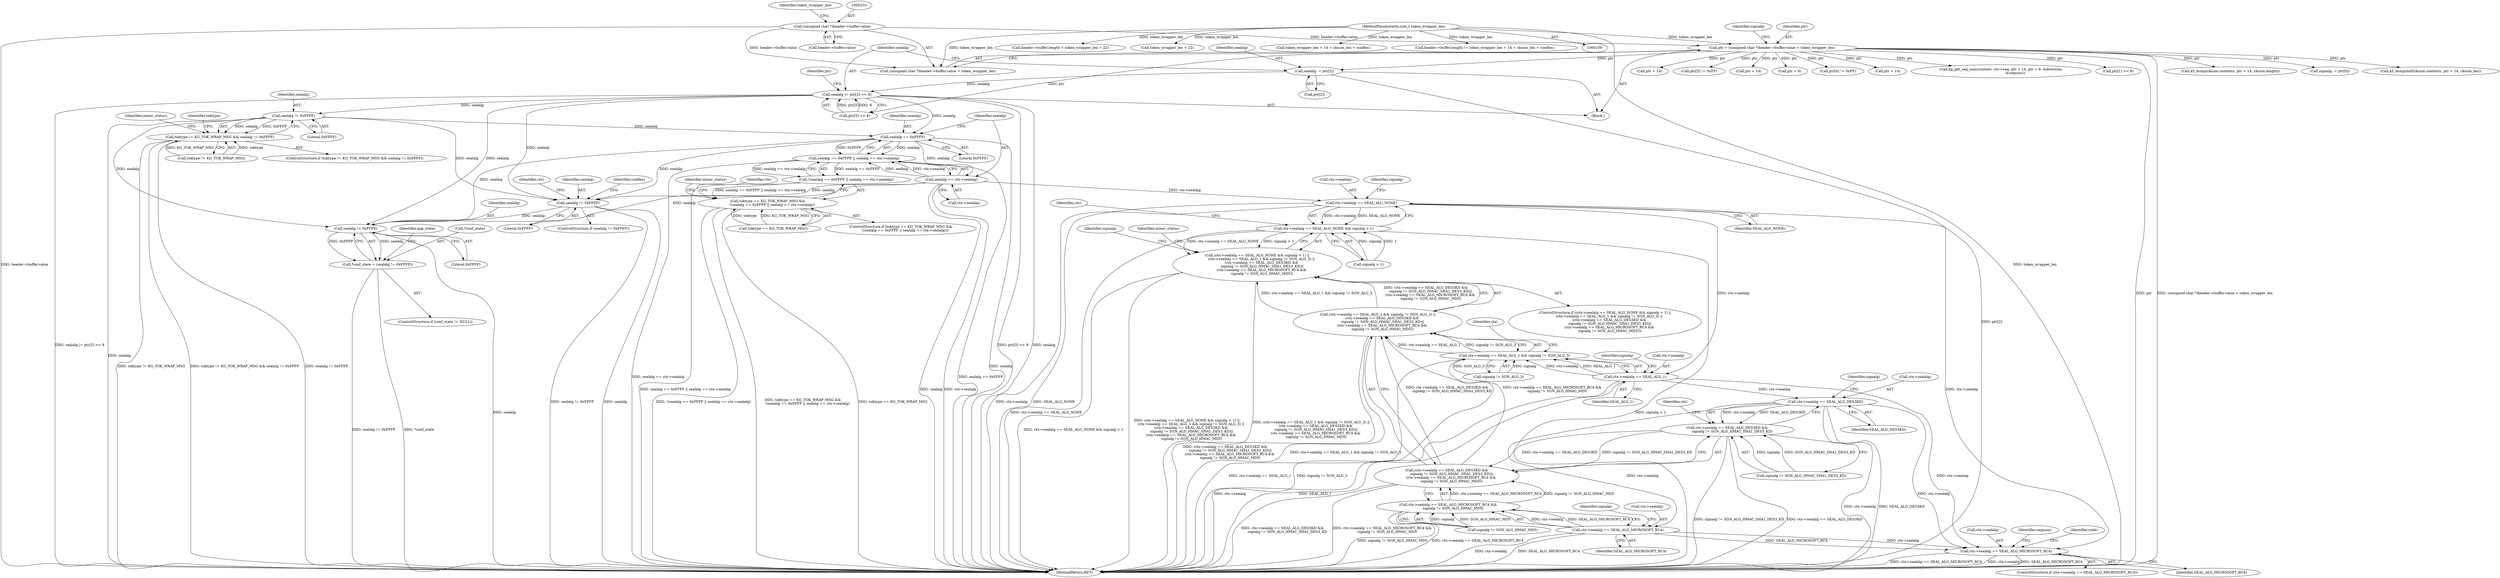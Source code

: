 digraph "0_krb5_e6ae703ae597d798e310368d52b8f38ee11c6a73_0@array" {
"1000252" [label="(Call,sealalg  = ptr[2])"];
"1000229" [label="(Call,ptr = (unsigned char *)header->buffer.value + token_wrapper_len)"];
"1000232" [label="(Call,(unsigned char *)header->buffer.value)"];
"1000115" [label="(MethodParameterIn,size_t token_wrapper_len)"];
"1000257" [label="(Call,sealalg |= ptr[3] << 8)"];
"1000288" [label="(Call,sealalg != 0xFFFF)"];
"1000284" [label="(Call,toktype != KG_TOK_WRAP_MSG && sealalg != 0xFFFF)"];
"1000305" [label="(Call,sealalg == 0xFFFF)"];
"1000304" [label="(Call,sealalg == 0xFFFF || sealalg == ctx->sealalg)"];
"1000303" [label="(Call,!(sealalg == 0xFFFF || sealalg == ctx->sealalg))"];
"1000299" [label="(Call,toktype == KG_TOK_WRAP_MSG &&\n        !(sealalg == 0xFFFF || sealalg == ctx->sealalg))"];
"1000308" [label="(Call,sealalg == ctx->sealalg)"];
"1000323" [label="(Call,ctx->sealalg == SEAL_ALG_NONE)"];
"1000322" [label="(Call,ctx->sealalg == SEAL_ALG_NONE && signalg > 1)"];
"1000321" [label="(Call,(ctx->sealalg == SEAL_ALG_NONE && signalg > 1) ||\n        (ctx->sealalg == SEAL_ALG_1 && signalg != SGN_ALG_3) ||\n        (ctx->sealalg == SEAL_ALG_DES3KD &&\n         signalg != SGN_ALG_HMAC_SHA1_DES3_KD)||\n        (ctx->sealalg == SEAL_ALG_MICROSOFT_RC4 &&\n         signalg != SGN_ALG_HMAC_MD5))"];
"1000333" [label="(Call,ctx->sealalg == SEAL_ALG_1)"];
"1000332" [label="(Call,ctx->sealalg == SEAL_ALG_1 && signalg != SGN_ALG_3)"];
"1000331" [label="(Call,(ctx->sealalg == SEAL_ALG_1 && signalg != SGN_ALG_3) ||\n        (ctx->sealalg == SEAL_ALG_DES3KD &&\n         signalg != SGN_ALG_HMAC_SHA1_DES3_KD)||\n        (ctx->sealalg == SEAL_ALG_MICROSOFT_RC4 &&\n         signalg != SGN_ALG_HMAC_MD5))"];
"1000343" [label="(Call,ctx->sealalg == SEAL_ALG_DES3KD)"];
"1000342" [label="(Call,ctx->sealalg == SEAL_ALG_DES3KD &&\n         signalg != SGN_ALG_HMAC_SHA1_DES3_KD)"];
"1000341" [label="(Call,(ctx->sealalg == SEAL_ALG_DES3KD &&\n         signalg != SGN_ALG_HMAC_SHA1_DES3_KD)||\n        (ctx->sealalg == SEAL_ALG_MICROSOFT_RC4 &&\n         signalg != SGN_ALG_HMAC_MD5))"];
"1000352" [label="(Call,ctx->sealalg == SEAL_ALG_MICROSOFT_RC4)"];
"1000351" [label="(Call,ctx->sealalg == SEAL_ALG_MICROSOFT_RC4 &&\n         signalg != SGN_ALG_HMAC_MD5)"];
"1000440" [label="(Call,ctx->sealalg == SEAL_ALG_MICROSOFT_RC4)"];
"1000435" [label="(Call,sealalg != 0xFFFF)"];
"1000792" [label="(Call,sealalg != 0xFFFF)"];
"1000789" [label="(Call,*conf_state = (sealalg != 0xFFFF))"];
"1000335" [label="(Identifier,ctx)"];
"1000257" [label="(Call,sealalg |= ptr[3] << 8)"];
"1000284" [label="(Call,toktype != KG_TOK_WRAP_MSG && sealalg != 0xFFFF)"];
"1000343" [label="(Call,ctx->sealalg == SEAL_ALG_DES3KD)"];
"1000444" [label="(Identifier,SEAL_ALG_MICROSOFT_RC4)"];
"1000797" [label="(Identifier,qop_state)"];
"1000436" [label="(Identifier,sealalg)"];
"1000316" [label="(Identifier,minor_status)"];
"1000323" [label="(Call,ctx->sealalg == SEAL_ALG_NONE)"];
"1000337" [label="(Identifier,SEAL_ALG_1)"];
"1000304" [label="(Call,sealalg == 0xFFFF || sealalg == ctx->sealalg)"];
"1000347" [label="(Identifier,SEAL_ALG_DES3KD)"];
"1000119" [label="(Block,)"];
"1000299" [label="(Call,toktype == KG_TOK_WRAP_MSG &&\n        !(sealalg == 0xFFFF || sealalg == ctx->sealalg))"];
"1000266" [label="(Call,ptr[4] != 0xFF)"];
"1000285" [label="(Call,toktype != KG_TOK_WRAP_MSG)"];
"1000213" [label="(Call,header->buffer.length < token_wrapper_len + 22)"];
"1000358" [label="(Identifier,signalg)"];
"1000239" [label="(Identifier,token_wrapper_len)"];
"1000356" [label="(Identifier,SEAL_ALG_MICROSOFT_RC4)"];
"1000258" [label="(Identifier,sealalg)"];
"1000328" [label="(Call,signalg > 1)"];
"1000789" [label="(Call,*conf_state = (sealalg != 0xFFFF))"];
"1000354" [label="(Identifier,ctx)"];
"1000219" [label="(Call,token_wrapper_len + 22)"];
"1000562" [label="(Call,token_wrapper_len + 14 + cksum_len + conflen)"];
"1000289" [label="(Identifier,sealalg)"];
"1000306" [label="(Identifier,sealalg)"];
"1000334" [label="(Call,ctx->sealalg)"];
"1000435" [label="(Call,sealalg != 0xFFFF)"];
"1000441" [label="(Call,ctx->sealalg)"];
"1000440" [label="(Call,ctx->sealalg == SEAL_ALG_MICROSOFT_RC4)"];
"1000345" [label="(Identifier,ctx)"];
"1000333" [label="(Call,ctx->sealalg == SEAL_ALG_1)"];
"1000408" [label="(Call,ptr + 14)"];
"1000325" [label="(Identifier,ctx)"];
"1000545" [label="(Identifier,conflen)"];
"1000403" [label="(Call,kg_get_seq_num(context, ctx->seq, ptr + 14, ptr + 6, &direction,\n                          &seqnum))"];
"1000320" [label="(ControlStructure,if ((ctx->sealalg == SEAL_ALG_NONE && signalg > 1) ||\n        (ctx->sealalg == SEAL_ALG_1 && signalg != SGN_ALG_3) ||\n        (ctx->sealalg == SEAL_ALG_DES3KD &&\n         signalg != SGN_ALG_HMAC_SHA1_DES3_KD)||\n        (ctx->sealalg == SEAL_ALG_MICROSOFT_RC4 &&\n         signalg != SGN_ALG_HMAC_MD5)))"];
"1000283" [label="(ControlStructure,if (toktype != KG_TOK_WRAP_MSG && sealalg != 0xFFFF))"];
"1000332" [label="(Call,ctx->sealalg == SEAL_ALG_1 && signalg != SGN_ALG_3)"];
"1000352" [label="(Call,ctx->sealalg == SEAL_ALG_MICROSOFT_RC4)"];
"1000338" [label="(Call,signalg != SGN_ALG_3)"];
"1000329" [label="(Identifier,signalg)"];
"1000331" [label="(Call,(ctx->sealalg == SEAL_ALG_1 && signalg != SGN_ALG_3) ||\n        (ctx->sealalg == SEAL_ALG_DES3KD &&\n         signalg != SGN_ALG_HMAC_SHA1_DES3_KD)||\n        (ctx->sealalg == SEAL_ALG_MICROSOFT_RC4 &&\n         signalg != SGN_ALG_HMAC_MD5))"];
"1000230" [label="(Identifier,ptr)"];
"1000290" [label="(Literal,0xFFFF)"];
"1000305" [label="(Call,sealalg == 0xFFFF)"];
"1000247" [label="(Call,ptr[1] << 8)"];
"1000327" [label="(Identifier,SEAL_ALG_NONE)"];
"1000439" [label="(ControlStructure,if (ctx->sealalg == SEAL_ALG_MICROSOFT_RC4))"];
"1000442" [label="(Identifier,ctx)"];
"1000253" [label="(Identifier,sealalg)"];
"1000234" [label="(Call,header->buffer.value)"];
"1000342" [label="(Call,ctx->sealalg == SEAL_ALG_DES3KD &&\n         signalg != SGN_ALG_HMAC_SHA1_DES3_KD)"];
"1000303" [label="(Call,!(sealalg == 0xFFFF || sealalg == ctx->sealalg))"];
"1000339" [label="(Identifier,signalg)"];
"1000351" [label="(Call,ctx->sealalg == SEAL_ALG_MICROSOFT_RC4 &&\n         signalg != SGN_ALG_HMAC_MD5)"];
"1000854" [label="(MethodReturn,RET)"];
"1000715" [label="(Call,k5_bcmp(cksum.contents, ptr + 14, cksum.length))"];
"1000310" [label="(Call,ctx->sealalg)"];
"1000434" [label="(ControlStructure,if (sealalg != 0xFFFF))"];
"1000241" [label="(Identifier,signalg)"];
"1000240" [label="(Call,signalg  = ptr[0])"];
"1000437" [label="(Literal,0xFFFF)"];
"1000309" [label="(Identifier,sealalg)"];
"1000231" [label="(Call,(unsigned char *)header->buffer.value + token_wrapper_len)"];
"1000288" [label="(Call,sealalg != 0xFFFF)"];
"1000368" [label="(Identifier,signalg)"];
"1000341" [label="(Call,(ctx->sealalg == SEAL_ALG_DES3KD &&\n         signalg != SGN_ALG_HMAC_SHA1_DES3_KD)||\n        (ctx->sealalg == SEAL_ALG_MICROSOFT_RC4 &&\n         signalg != SGN_ALG_HMAC_MD5))"];
"1000301" [label="(Identifier,toktype)"];
"1000307" [label="(Literal,0xFFFF)"];
"1000115" [label="(MethodParameterIn,size_t token_wrapper_len)"];
"1000450" [label="(Identifier,seqnum)"];
"1000321" [label="(Call,(ctx->sealalg == SEAL_ALG_NONE && signalg > 1) ||\n        (ctx->sealalg == SEAL_ALG_1 && signalg != SGN_ALG_3) ||\n        (ctx->sealalg == SEAL_ALG_DES3KD &&\n         signalg != SGN_ALG_HMAC_SHA1_DES3_KD)||\n        (ctx->sealalg == SEAL_ALG_MICROSOFT_RC4 &&\n         signalg != SGN_ALG_HMAC_MD5))"];
"1000294" [label="(Identifier,minor_status)"];
"1000349" [label="(Identifier,signalg)"];
"1000268" [label="(Identifier,ptr)"];
"1000322" [label="(Call,ctx->sealalg == SEAL_ALG_NONE && signalg > 1)"];
"1000793" [label="(Identifier,sealalg)"];
"1000232" [label="(Call,(unsigned char *)header->buffer.value)"];
"1000730" [label="(Call,k5_bcmp(md5cksum.contents, ptr + 14, cksum_len))"];
"1000556" [label="(Call,header->buffer.length != token_wrapper_len + 14 + cksum_len + conflen)"];
"1000348" [label="(Call,signalg != SGN_ALG_HMAC_SHA1_DES3_KD)"];
"1000229" [label="(Call,ptr = (unsigned char *)header->buffer.value + token_wrapper_len)"];
"1000254" [label="(Call,ptr[2])"];
"1000357" [label="(Call,signalg != SGN_ALG_HMAC_MD5)"];
"1000790" [label="(Call,*conf_state)"];
"1000734" [label="(Call,ptr + 14)"];
"1000353" [label="(Call,ctx->sealalg)"];
"1000271" [label="(Call,ptr[5] != 0xFF)"];
"1000300" [label="(Call,toktype == KG_TOK_WRAP_MSG)"];
"1000298" [label="(ControlStructure,if (toktype == KG_TOK_WRAP_MSG &&\n        !(sealalg == 0xFFFF || sealalg == ctx->sealalg)))"];
"1000719" [label="(Call,ptr + 14)"];
"1000794" [label="(Literal,0xFFFF)"];
"1000363" [label="(Identifier,minor_status)"];
"1000792" [label="(Call,sealalg != 0xFFFF)"];
"1000785" [label="(ControlStructure,if (conf_state != NULL))"];
"1000308" [label="(Call,sealalg == ctx->sealalg)"];
"1000344" [label="(Call,ctx->sealalg)"];
"1000259" [label="(Call,ptr[3] << 8)"];
"1000411" [label="(Call,ptr + 6)"];
"1000252" [label="(Call,sealalg  = ptr[2])"];
"1000324" [label="(Call,ctx->sealalg)"];
"1000515" [label="(Identifier,code)"];
"1000252" -> "1000119"  [label="AST: "];
"1000252" -> "1000254"  [label="CFG: "];
"1000253" -> "1000252"  [label="AST: "];
"1000254" -> "1000252"  [label="AST: "];
"1000258" -> "1000252"  [label="CFG: "];
"1000252" -> "1000854"  [label="DDG: ptr[2]"];
"1000229" -> "1000252"  [label="DDG: ptr"];
"1000252" -> "1000257"  [label="DDG: sealalg"];
"1000229" -> "1000119"  [label="AST: "];
"1000229" -> "1000231"  [label="CFG: "];
"1000230" -> "1000229"  [label="AST: "];
"1000231" -> "1000229"  [label="AST: "];
"1000241" -> "1000229"  [label="CFG: "];
"1000229" -> "1000854"  [label="DDG: (unsigned char *)header->buffer.value + token_wrapper_len"];
"1000229" -> "1000854"  [label="DDG: ptr"];
"1000232" -> "1000229"  [label="DDG: header->buffer.value"];
"1000115" -> "1000229"  [label="DDG: token_wrapper_len"];
"1000229" -> "1000240"  [label="DDG: ptr"];
"1000229" -> "1000247"  [label="DDG: ptr"];
"1000229" -> "1000259"  [label="DDG: ptr"];
"1000229" -> "1000266"  [label="DDG: ptr"];
"1000229" -> "1000271"  [label="DDG: ptr"];
"1000229" -> "1000403"  [label="DDG: ptr"];
"1000229" -> "1000408"  [label="DDG: ptr"];
"1000229" -> "1000411"  [label="DDG: ptr"];
"1000229" -> "1000715"  [label="DDG: ptr"];
"1000229" -> "1000719"  [label="DDG: ptr"];
"1000229" -> "1000730"  [label="DDG: ptr"];
"1000229" -> "1000734"  [label="DDG: ptr"];
"1000232" -> "1000231"  [label="AST: "];
"1000232" -> "1000234"  [label="CFG: "];
"1000233" -> "1000232"  [label="AST: "];
"1000234" -> "1000232"  [label="AST: "];
"1000239" -> "1000232"  [label="CFG: "];
"1000232" -> "1000854"  [label="DDG: header->buffer.value"];
"1000232" -> "1000231"  [label="DDG: header->buffer.value"];
"1000115" -> "1000109"  [label="AST: "];
"1000115" -> "1000854"  [label="DDG: token_wrapper_len"];
"1000115" -> "1000213"  [label="DDG: token_wrapper_len"];
"1000115" -> "1000219"  [label="DDG: token_wrapper_len"];
"1000115" -> "1000231"  [label="DDG: token_wrapper_len"];
"1000115" -> "1000556"  [label="DDG: token_wrapper_len"];
"1000115" -> "1000562"  [label="DDG: token_wrapper_len"];
"1000257" -> "1000119"  [label="AST: "];
"1000257" -> "1000259"  [label="CFG: "];
"1000258" -> "1000257"  [label="AST: "];
"1000259" -> "1000257"  [label="AST: "];
"1000268" -> "1000257"  [label="CFG: "];
"1000257" -> "1000854"  [label="DDG: ptr[3] << 8"];
"1000257" -> "1000854"  [label="DDG: sealalg"];
"1000257" -> "1000854"  [label="DDG: sealalg |= ptr[3] << 8"];
"1000259" -> "1000257"  [label="DDG: ptr[3]"];
"1000259" -> "1000257"  [label="DDG: 8"];
"1000257" -> "1000288"  [label="DDG: sealalg"];
"1000257" -> "1000305"  [label="DDG: sealalg"];
"1000257" -> "1000435"  [label="DDG: sealalg"];
"1000257" -> "1000792"  [label="DDG: sealalg"];
"1000288" -> "1000284"  [label="AST: "];
"1000288" -> "1000290"  [label="CFG: "];
"1000289" -> "1000288"  [label="AST: "];
"1000290" -> "1000288"  [label="AST: "];
"1000284" -> "1000288"  [label="CFG: "];
"1000288" -> "1000854"  [label="DDG: sealalg"];
"1000288" -> "1000284"  [label="DDG: sealalg"];
"1000288" -> "1000284"  [label="DDG: 0xFFFF"];
"1000288" -> "1000305"  [label="DDG: sealalg"];
"1000288" -> "1000435"  [label="DDG: sealalg"];
"1000288" -> "1000792"  [label="DDG: sealalg"];
"1000284" -> "1000283"  [label="AST: "];
"1000284" -> "1000285"  [label="CFG: "];
"1000285" -> "1000284"  [label="AST: "];
"1000294" -> "1000284"  [label="CFG: "];
"1000301" -> "1000284"  [label="CFG: "];
"1000284" -> "1000854"  [label="DDG: toktype != KG_TOK_WRAP_MSG"];
"1000284" -> "1000854"  [label="DDG: toktype != KG_TOK_WRAP_MSG && sealalg != 0xFFFF"];
"1000284" -> "1000854"  [label="DDG: sealalg != 0xFFFF"];
"1000285" -> "1000284"  [label="DDG: toktype"];
"1000285" -> "1000284"  [label="DDG: KG_TOK_WRAP_MSG"];
"1000305" -> "1000304"  [label="AST: "];
"1000305" -> "1000307"  [label="CFG: "];
"1000306" -> "1000305"  [label="AST: "];
"1000307" -> "1000305"  [label="AST: "];
"1000309" -> "1000305"  [label="CFG: "];
"1000304" -> "1000305"  [label="CFG: "];
"1000305" -> "1000854"  [label="DDG: sealalg"];
"1000305" -> "1000304"  [label="DDG: sealalg"];
"1000305" -> "1000304"  [label="DDG: 0xFFFF"];
"1000305" -> "1000308"  [label="DDG: sealalg"];
"1000305" -> "1000435"  [label="DDG: sealalg"];
"1000305" -> "1000792"  [label="DDG: sealalg"];
"1000304" -> "1000303"  [label="AST: "];
"1000304" -> "1000308"  [label="CFG: "];
"1000308" -> "1000304"  [label="AST: "];
"1000303" -> "1000304"  [label="CFG: "];
"1000304" -> "1000854"  [label="DDG: sealalg == 0xFFFF"];
"1000304" -> "1000854"  [label="DDG: sealalg == ctx->sealalg"];
"1000304" -> "1000303"  [label="DDG: sealalg == 0xFFFF"];
"1000304" -> "1000303"  [label="DDG: sealalg == ctx->sealalg"];
"1000308" -> "1000304"  [label="DDG: sealalg"];
"1000308" -> "1000304"  [label="DDG: ctx->sealalg"];
"1000303" -> "1000299"  [label="AST: "];
"1000299" -> "1000303"  [label="CFG: "];
"1000303" -> "1000854"  [label="DDG: sealalg == 0xFFFF || sealalg == ctx->sealalg"];
"1000303" -> "1000299"  [label="DDG: sealalg == 0xFFFF || sealalg == ctx->sealalg"];
"1000299" -> "1000298"  [label="AST: "];
"1000299" -> "1000300"  [label="CFG: "];
"1000300" -> "1000299"  [label="AST: "];
"1000316" -> "1000299"  [label="CFG: "];
"1000325" -> "1000299"  [label="CFG: "];
"1000299" -> "1000854"  [label="DDG: !(sealalg == 0xFFFF || sealalg == ctx->sealalg)"];
"1000299" -> "1000854"  [label="DDG: toktype == KG_TOK_WRAP_MSG &&\n        !(sealalg == 0xFFFF || sealalg == ctx->sealalg)"];
"1000299" -> "1000854"  [label="DDG: toktype == KG_TOK_WRAP_MSG"];
"1000300" -> "1000299"  [label="DDG: toktype"];
"1000300" -> "1000299"  [label="DDG: KG_TOK_WRAP_MSG"];
"1000308" -> "1000310"  [label="CFG: "];
"1000309" -> "1000308"  [label="AST: "];
"1000310" -> "1000308"  [label="AST: "];
"1000308" -> "1000854"  [label="DDG: ctx->sealalg"];
"1000308" -> "1000854"  [label="DDG: sealalg"];
"1000308" -> "1000323"  [label="DDG: ctx->sealalg"];
"1000308" -> "1000435"  [label="DDG: sealalg"];
"1000308" -> "1000792"  [label="DDG: sealalg"];
"1000323" -> "1000322"  [label="AST: "];
"1000323" -> "1000327"  [label="CFG: "];
"1000324" -> "1000323"  [label="AST: "];
"1000327" -> "1000323"  [label="AST: "];
"1000329" -> "1000323"  [label="CFG: "];
"1000322" -> "1000323"  [label="CFG: "];
"1000323" -> "1000854"  [label="DDG: ctx->sealalg"];
"1000323" -> "1000854"  [label="DDG: SEAL_ALG_NONE"];
"1000323" -> "1000322"  [label="DDG: ctx->sealalg"];
"1000323" -> "1000322"  [label="DDG: SEAL_ALG_NONE"];
"1000323" -> "1000333"  [label="DDG: ctx->sealalg"];
"1000323" -> "1000440"  [label="DDG: ctx->sealalg"];
"1000322" -> "1000321"  [label="AST: "];
"1000322" -> "1000328"  [label="CFG: "];
"1000328" -> "1000322"  [label="AST: "];
"1000335" -> "1000322"  [label="CFG: "];
"1000321" -> "1000322"  [label="CFG: "];
"1000322" -> "1000854"  [label="DDG: signalg > 1"];
"1000322" -> "1000854"  [label="DDG: ctx->sealalg == SEAL_ALG_NONE"];
"1000322" -> "1000321"  [label="DDG: ctx->sealalg == SEAL_ALG_NONE"];
"1000322" -> "1000321"  [label="DDG: signalg > 1"];
"1000328" -> "1000322"  [label="DDG: signalg"];
"1000328" -> "1000322"  [label="DDG: 1"];
"1000321" -> "1000320"  [label="AST: "];
"1000321" -> "1000331"  [label="CFG: "];
"1000331" -> "1000321"  [label="AST: "];
"1000363" -> "1000321"  [label="CFG: "];
"1000368" -> "1000321"  [label="CFG: "];
"1000321" -> "1000854"  [label="DDG: (ctx->sealalg == SEAL_ALG_1 && signalg != SGN_ALG_3) ||\n        (ctx->sealalg == SEAL_ALG_DES3KD &&\n         signalg != SGN_ALG_HMAC_SHA1_DES3_KD)||\n        (ctx->sealalg == SEAL_ALG_MICROSOFT_RC4 &&\n         signalg != SGN_ALG_HMAC_MD5)"];
"1000321" -> "1000854"  [label="DDG: ctx->sealalg == SEAL_ALG_NONE && signalg > 1"];
"1000321" -> "1000854"  [label="DDG: (ctx->sealalg == SEAL_ALG_NONE && signalg > 1) ||\n        (ctx->sealalg == SEAL_ALG_1 && signalg != SGN_ALG_3) ||\n        (ctx->sealalg == SEAL_ALG_DES3KD &&\n         signalg != SGN_ALG_HMAC_SHA1_DES3_KD)||\n        (ctx->sealalg == SEAL_ALG_MICROSOFT_RC4 &&\n         signalg != SGN_ALG_HMAC_MD5)"];
"1000331" -> "1000321"  [label="DDG: ctx->sealalg == SEAL_ALG_1 && signalg != SGN_ALG_3"];
"1000331" -> "1000321"  [label="DDG: (ctx->sealalg == SEAL_ALG_DES3KD &&\n         signalg != SGN_ALG_HMAC_SHA1_DES3_KD)||\n        (ctx->sealalg == SEAL_ALG_MICROSOFT_RC4 &&\n         signalg != SGN_ALG_HMAC_MD5)"];
"1000333" -> "1000332"  [label="AST: "];
"1000333" -> "1000337"  [label="CFG: "];
"1000334" -> "1000333"  [label="AST: "];
"1000337" -> "1000333"  [label="AST: "];
"1000339" -> "1000333"  [label="CFG: "];
"1000332" -> "1000333"  [label="CFG: "];
"1000333" -> "1000854"  [label="DDG: ctx->sealalg"];
"1000333" -> "1000854"  [label="DDG: SEAL_ALG_1"];
"1000333" -> "1000332"  [label="DDG: ctx->sealalg"];
"1000333" -> "1000332"  [label="DDG: SEAL_ALG_1"];
"1000333" -> "1000343"  [label="DDG: ctx->sealalg"];
"1000333" -> "1000440"  [label="DDG: ctx->sealalg"];
"1000332" -> "1000331"  [label="AST: "];
"1000332" -> "1000338"  [label="CFG: "];
"1000338" -> "1000332"  [label="AST: "];
"1000345" -> "1000332"  [label="CFG: "];
"1000331" -> "1000332"  [label="CFG: "];
"1000332" -> "1000854"  [label="DDG: ctx->sealalg == SEAL_ALG_1"];
"1000332" -> "1000854"  [label="DDG: signalg != SGN_ALG_3"];
"1000332" -> "1000331"  [label="DDG: ctx->sealalg == SEAL_ALG_1"];
"1000332" -> "1000331"  [label="DDG: signalg != SGN_ALG_3"];
"1000338" -> "1000332"  [label="DDG: signalg"];
"1000338" -> "1000332"  [label="DDG: SGN_ALG_3"];
"1000331" -> "1000341"  [label="CFG: "];
"1000341" -> "1000331"  [label="AST: "];
"1000331" -> "1000854"  [label="DDG: ctx->sealalg == SEAL_ALG_1 && signalg != SGN_ALG_3"];
"1000331" -> "1000854"  [label="DDG: (ctx->sealalg == SEAL_ALG_DES3KD &&\n         signalg != SGN_ALG_HMAC_SHA1_DES3_KD)||\n        (ctx->sealalg == SEAL_ALG_MICROSOFT_RC4 &&\n         signalg != SGN_ALG_HMAC_MD5)"];
"1000341" -> "1000331"  [label="DDG: ctx->sealalg == SEAL_ALG_DES3KD &&\n         signalg != SGN_ALG_HMAC_SHA1_DES3_KD"];
"1000341" -> "1000331"  [label="DDG: ctx->sealalg == SEAL_ALG_MICROSOFT_RC4 &&\n         signalg != SGN_ALG_HMAC_MD5"];
"1000343" -> "1000342"  [label="AST: "];
"1000343" -> "1000347"  [label="CFG: "];
"1000344" -> "1000343"  [label="AST: "];
"1000347" -> "1000343"  [label="AST: "];
"1000349" -> "1000343"  [label="CFG: "];
"1000342" -> "1000343"  [label="CFG: "];
"1000343" -> "1000854"  [label="DDG: ctx->sealalg"];
"1000343" -> "1000854"  [label="DDG: SEAL_ALG_DES3KD"];
"1000343" -> "1000342"  [label="DDG: ctx->sealalg"];
"1000343" -> "1000342"  [label="DDG: SEAL_ALG_DES3KD"];
"1000343" -> "1000352"  [label="DDG: ctx->sealalg"];
"1000343" -> "1000440"  [label="DDG: ctx->sealalg"];
"1000342" -> "1000341"  [label="AST: "];
"1000342" -> "1000348"  [label="CFG: "];
"1000348" -> "1000342"  [label="AST: "];
"1000354" -> "1000342"  [label="CFG: "];
"1000341" -> "1000342"  [label="CFG: "];
"1000342" -> "1000854"  [label="DDG: ctx->sealalg == SEAL_ALG_DES3KD"];
"1000342" -> "1000854"  [label="DDG: signalg != SGN_ALG_HMAC_SHA1_DES3_KD"];
"1000342" -> "1000341"  [label="DDG: ctx->sealalg == SEAL_ALG_DES3KD"];
"1000342" -> "1000341"  [label="DDG: signalg != SGN_ALG_HMAC_SHA1_DES3_KD"];
"1000348" -> "1000342"  [label="DDG: signalg"];
"1000348" -> "1000342"  [label="DDG: SGN_ALG_HMAC_SHA1_DES3_KD"];
"1000341" -> "1000351"  [label="CFG: "];
"1000351" -> "1000341"  [label="AST: "];
"1000341" -> "1000854"  [label="DDG: ctx->sealalg == SEAL_ALG_MICROSOFT_RC4 &&\n         signalg != SGN_ALG_HMAC_MD5"];
"1000341" -> "1000854"  [label="DDG: ctx->sealalg == SEAL_ALG_DES3KD &&\n         signalg != SGN_ALG_HMAC_SHA1_DES3_KD"];
"1000351" -> "1000341"  [label="DDG: ctx->sealalg == SEAL_ALG_MICROSOFT_RC4"];
"1000351" -> "1000341"  [label="DDG: signalg != SGN_ALG_HMAC_MD5"];
"1000352" -> "1000351"  [label="AST: "];
"1000352" -> "1000356"  [label="CFG: "];
"1000353" -> "1000352"  [label="AST: "];
"1000356" -> "1000352"  [label="AST: "];
"1000358" -> "1000352"  [label="CFG: "];
"1000351" -> "1000352"  [label="CFG: "];
"1000352" -> "1000854"  [label="DDG: SEAL_ALG_MICROSOFT_RC4"];
"1000352" -> "1000854"  [label="DDG: ctx->sealalg"];
"1000352" -> "1000351"  [label="DDG: ctx->sealalg"];
"1000352" -> "1000351"  [label="DDG: SEAL_ALG_MICROSOFT_RC4"];
"1000352" -> "1000440"  [label="DDG: ctx->sealalg"];
"1000352" -> "1000440"  [label="DDG: SEAL_ALG_MICROSOFT_RC4"];
"1000351" -> "1000357"  [label="CFG: "];
"1000357" -> "1000351"  [label="AST: "];
"1000351" -> "1000854"  [label="DDG: signalg != SGN_ALG_HMAC_MD5"];
"1000351" -> "1000854"  [label="DDG: ctx->sealalg == SEAL_ALG_MICROSOFT_RC4"];
"1000357" -> "1000351"  [label="DDG: signalg"];
"1000357" -> "1000351"  [label="DDG: SGN_ALG_HMAC_MD5"];
"1000440" -> "1000439"  [label="AST: "];
"1000440" -> "1000444"  [label="CFG: "];
"1000441" -> "1000440"  [label="AST: "];
"1000444" -> "1000440"  [label="AST: "];
"1000450" -> "1000440"  [label="CFG: "];
"1000515" -> "1000440"  [label="CFG: "];
"1000440" -> "1000854"  [label="DDG: ctx->sealalg == SEAL_ALG_MICROSOFT_RC4"];
"1000440" -> "1000854"  [label="DDG: ctx->sealalg"];
"1000440" -> "1000854"  [label="DDG: SEAL_ALG_MICROSOFT_RC4"];
"1000435" -> "1000434"  [label="AST: "];
"1000435" -> "1000437"  [label="CFG: "];
"1000436" -> "1000435"  [label="AST: "];
"1000437" -> "1000435"  [label="AST: "];
"1000442" -> "1000435"  [label="CFG: "];
"1000545" -> "1000435"  [label="CFG: "];
"1000435" -> "1000854"  [label="DDG: sealalg"];
"1000435" -> "1000854"  [label="DDG: sealalg != 0xFFFF"];
"1000435" -> "1000792"  [label="DDG: sealalg"];
"1000792" -> "1000789"  [label="AST: "];
"1000792" -> "1000794"  [label="CFG: "];
"1000793" -> "1000792"  [label="AST: "];
"1000794" -> "1000792"  [label="AST: "];
"1000789" -> "1000792"  [label="CFG: "];
"1000792" -> "1000854"  [label="DDG: sealalg"];
"1000792" -> "1000789"  [label="DDG: sealalg"];
"1000792" -> "1000789"  [label="DDG: 0xFFFF"];
"1000789" -> "1000785"  [label="AST: "];
"1000790" -> "1000789"  [label="AST: "];
"1000797" -> "1000789"  [label="CFG: "];
"1000789" -> "1000854"  [label="DDG: sealalg != 0xFFFF"];
"1000789" -> "1000854"  [label="DDG: *conf_state"];
}
